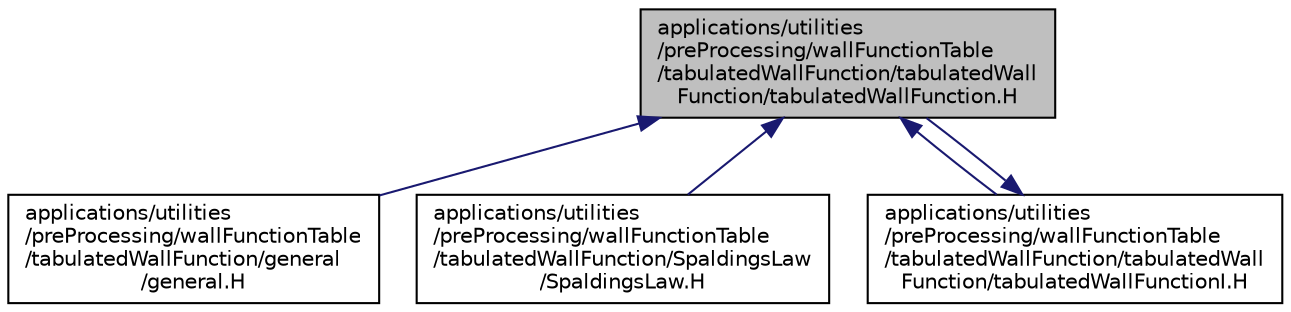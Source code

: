 digraph "applications/utilities/preProcessing/wallFunctionTable/tabulatedWallFunction/tabulatedWallFunction/tabulatedWallFunction.H"
{
  bgcolor="transparent";
  edge [fontname="Helvetica",fontsize="10",labelfontname="Helvetica",labelfontsize="10"];
  node [fontname="Helvetica",fontsize="10",shape=record];
  Node1 [label="applications/utilities\l/preProcessing/wallFunctionTable\l/tabulatedWallFunction/tabulatedWall\lFunction/tabulatedWallFunction.H",height=0.2,width=0.4,color="black", fillcolor="grey75", style="filled", fontcolor="black"];
  Node1 -> Node2 [dir="back",color="midnightblue",fontsize="10",style="solid",fontname="Helvetica"];
  Node2 [label="applications/utilities\l/preProcessing/wallFunctionTable\l/tabulatedWallFunction/general\l/general.H",height=0.2,width=0.4,color="black",URL="$a06569.html"];
  Node1 -> Node3 [dir="back",color="midnightblue",fontsize="10",style="solid",fontname="Helvetica"];
  Node3 [label="applications/utilities\l/preProcessing/wallFunctionTable\l/tabulatedWallFunction/SpaldingsLaw\l/SpaldingsLaw.H",height=0.2,width=0.4,color="black",URL="$a04723.html"];
  Node1 -> Node4 [dir="back",color="midnightblue",fontsize="10",style="solid",fontname="Helvetica"];
  Node4 [label="applications/utilities\l/preProcessing/wallFunctionTable\l/tabulatedWallFunction/tabulatedWall\lFunction/tabulatedWallFunctionI.H",height=0.2,width=0.4,color="black",URL="$a04726.html"];
  Node4 -> Node1 [dir="back",color="midnightblue",fontsize="10",style="solid",fontname="Helvetica"];
}
